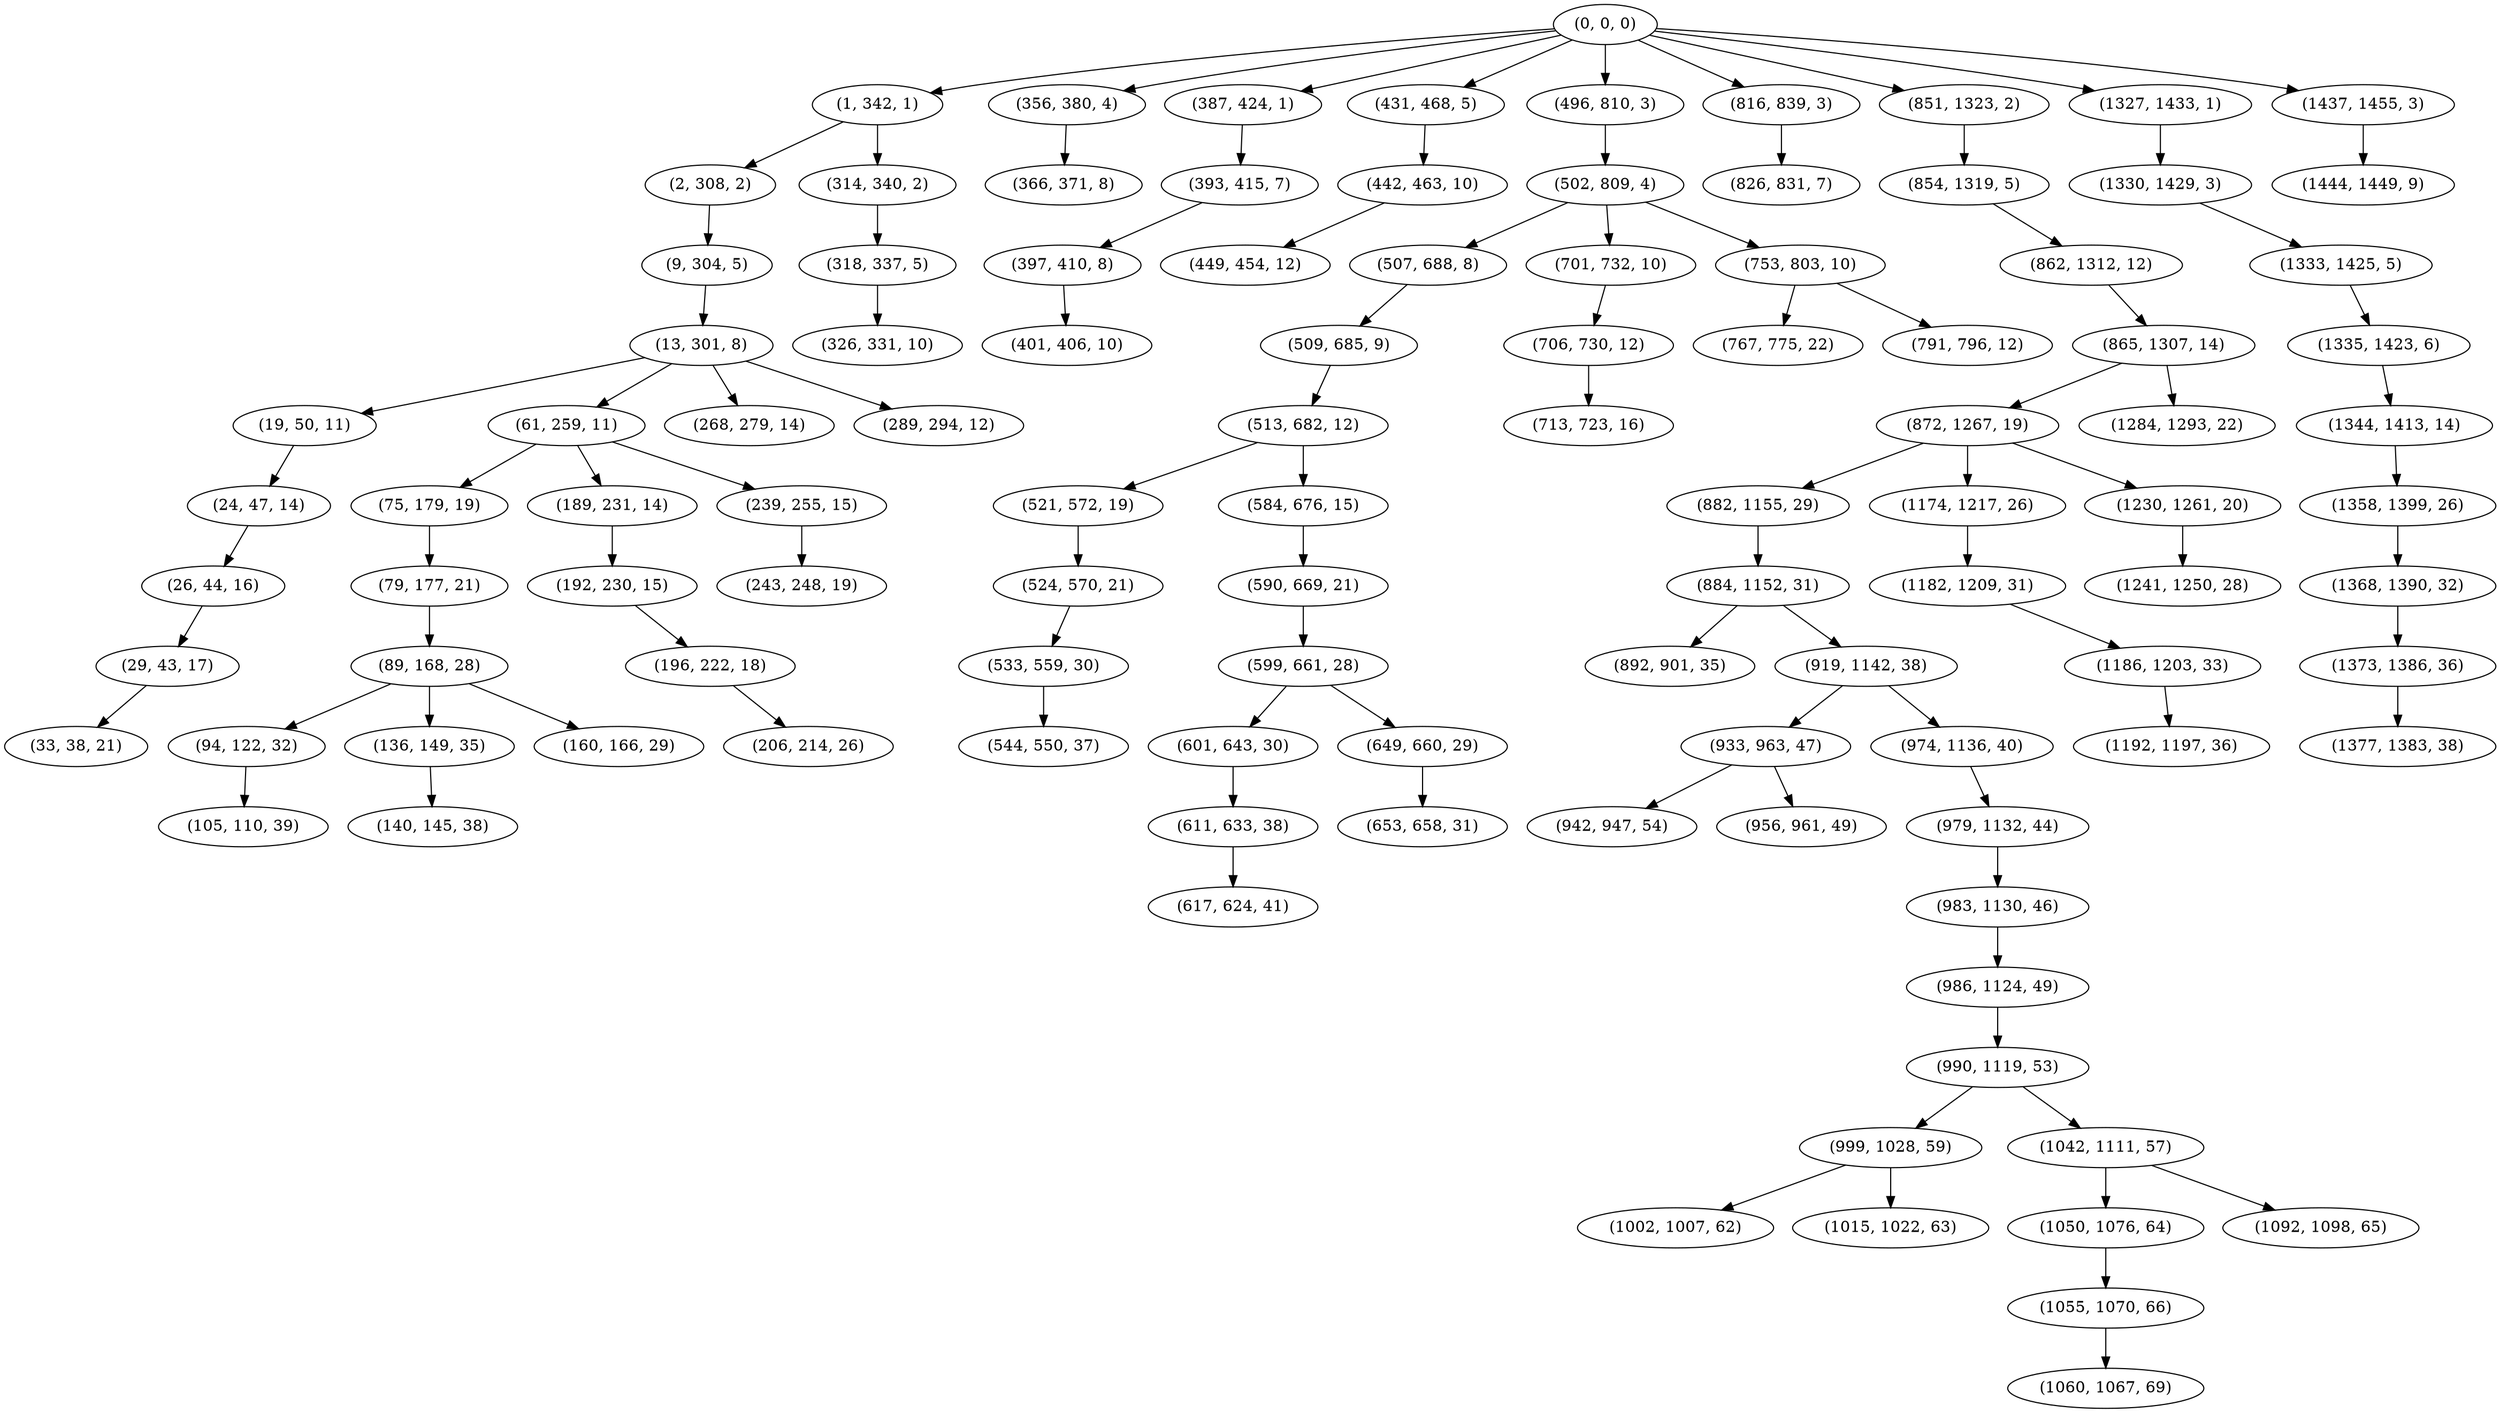 digraph tree {
    "(0, 0, 0)";
    "(1, 342, 1)";
    "(2, 308, 2)";
    "(9, 304, 5)";
    "(13, 301, 8)";
    "(19, 50, 11)";
    "(24, 47, 14)";
    "(26, 44, 16)";
    "(29, 43, 17)";
    "(33, 38, 21)";
    "(61, 259, 11)";
    "(75, 179, 19)";
    "(79, 177, 21)";
    "(89, 168, 28)";
    "(94, 122, 32)";
    "(105, 110, 39)";
    "(136, 149, 35)";
    "(140, 145, 38)";
    "(160, 166, 29)";
    "(189, 231, 14)";
    "(192, 230, 15)";
    "(196, 222, 18)";
    "(206, 214, 26)";
    "(239, 255, 15)";
    "(243, 248, 19)";
    "(268, 279, 14)";
    "(289, 294, 12)";
    "(314, 340, 2)";
    "(318, 337, 5)";
    "(326, 331, 10)";
    "(356, 380, 4)";
    "(366, 371, 8)";
    "(387, 424, 1)";
    "(393, 415, 7)";
    "(397, 410, 8)";
    "(401, 406, 10)";
    "(431, 468, 5)";
    "(442, 463, 10)";
    "(449, 454, 12)";
    "(496, 810, 3)";
    "(502, 809, 4)";
    "(507, 688, 8)";
    "(509, 685, 9)";
    "(513, 682, 12)";
    "(521, 572, 19)";
    "(524, 570, 21)";
    "(533, 559, 30)";
    "(544, 550, 37)";
    "(584, 676, 15)";
    "(590, 669, 21)";
    "(599, 661, 28)";
    "(601, 643, 30)";
    "(611, 633, 38)";
    "(617, 624, 41)";
    "(649, 660, 29)";
    "(653, 658, 31)";
    "(701, 732, 10)";
    "(706, 730, 12)";
    "(713, 723, 16)";
    "(753, 803, 10)";
    "(767, 775, 22)";
    "(791, 796, 12)";
    "(816, 839, 3)";
    "(826, 831, 7)";
    "(851, 1323, 2)";
    "(854, 1319, 5)";
    "(862, 1312, 12)";
    "(865, 1307, 14)";
    "(872, 1267, 19)";
    "(882, 1155, 29)";
    "(884, 1152, 31)";
    "(892, 901, 35)";
    "(919, 1142, 38)";
    "(933, 963, 47)";
    "(942, 947, 54)";
    "(956, 961, 49)";
    "(974, 1136, 40)";
    "(979, 1132, 44)";
    "(983, 1130, 46)";
    "(986, 1124, 49)";
    "(990, 1119, 53)";
    "(999, 1028, 59)";
    "(1002, 1007, 62)";
    "(1015, 1022, 63)";
    "(1042, 1111, 57)";
    "(1050, 1076, 64)";
    "(1055, 1070, 66)";
    "(1060, 1067, 69)";
    "(1092, 1098, 65)";
    "(1174, 1217, 26)";
    "(1182, 1209, 31)";
    "(1186, 1203, 33)";
    "(1192, 1197, 36)";
    "(1230, 1261, 20)";
    "(1241, 1250, 28)";
    "(1284, 1293, 22)";
    "(1327, 1433, 1)";
    "(1330, 1429, 3)";
    "(1333, 1425, 5)";
    "(1335, 1423, 6)";
    "(1344, 1413, 14)";
    "(1358, 1399, 26)";
    "(1368, 1390, 32)";
    "(1373, 1386, 36)";
    "(1377, 1383, 38)";
    "(1437, 1455, 3)";
    "(1444, 1449, 9)";
    "(0, 0, 0)" -> "(1, 342, 1)";
    "(0, 0, 0)" -> "(356, 380, 4)";
    "(0, 0, 0)" -> "(387, 424, 1)";
    "(0, 0, 0)" -> "(431, 468, 5)";
    "(0, 0, 0)" -> "(496, 810, 3)";
    "(0, 0, 0)" -> "(816, 839, 3)";
    "(0, 0, 0)" -> "(851, 1323, 2)";
    "(0, 0, 0)" -> "(1327, 1433, 1)";
    "(0, 0, 0)" -> "(1437, 1455, 3)";
    "(1, 342, 1)" -> "(2, 308, 2)";
    "(1, 342, 1)" -> "(314, 340, 2)";
    "(2, 308, 2)" -> "(9, 304, 5)";
    "(9, 304, 5)" -> "(13, 301, 8)";
    "(13, 301, 8)" -> "(19, 50, 11)";
    "(13, 301, 8)" -> "(61, 259, 11)";
    "(13, 301, 8)" -> "(268, 279, 14)";
    "(13, 301, 8)" -> "(289, 294, 12)";
    "(19, 50, 11)" -> "(24, 47, 14)";
    "(24, 47, 14)" -> "(26, 44, 16)";
    "(26, 44, 16)" -> "(29, 43, 17)";
    "(29, 43, 17)" -> "(33, 38, 21)";
    "(61, 259, 11)" -> "(75, 179, 19)";
    "(61, 259, 11)" -> "(189, 231, 14)";
    "(61, 259, 11)" -> "(239, 255, 15)";
    "(75, 179, 19)" -> "(79, 177, 21)";
    "(79, 177, 21)" -> "(89, 168, 28)";
    "(89, 168, 28)" -> "(94, 122, 32)";
    "(89, 168, 28)" -> "(136, 149, 35)";
    "(89, 168, 28)" -> "(160, 166, 29)";
    "(94, 122, 32)" -> "(105, 110, 39)";
    "(136, 149, 35)" -> "(140, 145, 38)";
    "(189, 231, 14)" -> "(192, 230, 15)";
    "(192, 230, 15)" -> "(196, 222, 18)";
    "(196, 222, 18)" -> "(206, 214, 26)";
    "(239, 255, 15)" -> "(243, 248, 19)";
    "(314, 340, 2)" -> "(318, 337, 5)";
    "(318, 337, 5)" -> "(326, 331, 10)";
    "(356, 380, 4)" -> "(366, 371, 8)";
    "(387, 424, 1)" -> "(393, 415, 7)";
    "(393, 415, 7)" -> "(397, 410, 8)";
    "(397, 410, 8)" -> "(401, 406, 10)";
    "(431, 468, 5)" -> "(442, 463, 10)";
    "(442, 463, 10)" -> "(449, 454, 12)";
    "(496, 810, 3)" -> "(502, 809, 4)";
    "(502, 809, 4)" -> "(507, 688, 8)";
    "(502, 809, 4)" -> "(701, 732, 10)";
    "(502, 809, 4)" -> "(753, 803, 10)";
    "(507, 688, 8)" -> "(509, 685, 9)";
    "(509, 685, 9)" -> "(513, 682, 12)";
    "(513, 682, 12)" -> "(521, 572, 19)";
    "(513, 682, 12)" -> "(584, 676, 15)";
    "(521, 572, 19)" -> "(524, 570, 21)";
    "(524, 570, 21)" -> "(533, 559, 30)";
    "(533, 559, 30)" -> "(544, 550, 37)";
    "(584, 676, 15)" -> "(590, 669, 21)";
    "(590, 669, 21)" -> "(599, 661, 28)";
    "(599, 661, 28)" -> "(601, 643, 30)";
    "(599, 661, 28)" -> "(649, 660, 29)";
    "(601, 643, 30)" -> "(611, 633, 38)";
    "(611, 633, 38)" -> "(617, 624, 41)";
    "(649, 660, 29)" -> "(653, 658, 31)";
    "(701, 732, 10)" -> "(706, 730, 12)";
    "(706, 730, 12)" -> "(713, 723, 16)";
    "(753, 803, 10)" -> "(767, 775, 22)";
    "(753, 803, 10)" -> "(791, 796, 12)";
    "(816, 839, 3)" -> "(826, 831, 7)";
    "(851, 1323, 2)" -> "(854, 1319, 5)";
    "(854, 1319, 5)" -> "(862, 1312, 12)";
    "(862, 1312, 12)" -> "(865, 1307, 14)";
    "(865, 1307, 14)" -> "(872, 1267, 19)";
    "(865, 1307, 14)" -> "(1284, 1293, 22)";
    "(872, 1267, 19)" -> "(882, 1155, 29)";
    "(872, 1267, 19)" -> "(1174, 1217, 26)";
    "(872, 1267, 19)" -> "(1230, 1261, 20)";
    "(882, 1155, 29)" -> "(884, 1152, 31)";
    "(884, 1152, 31)" -> "(892, 901, 35)";
    "(884, 1152, 31)" -> "(919, 1142, 38)";
    "(919, 1142, 38)" -> "(933, 963, 47)";
    "(919, 1142, 38)" -> "(974, 1136, 40)";
    "(933, 963, 47)" -> "(942, 947, 54)";
    "(933, 963, 47)" -> "(956, 961, 49)";
    "(974, 1136, 40)" -> "(979, 1132, 44)";
    "(979, 1132, 44)" -> "(983, 1130, 46)";
    "(983, 1130, 46)" -> "(986, 1124, 49)";
    "(986, 1124, 49)" -> "(990, 1119, 53)";
    "(990, 1119, 53)" -> "(999, 1028, 59)";
    "(990, 1119, 53)" -> "(1042, 1111, 57)";
    "(999, 1028, 59)" -> "(1002, 1007, 62)";
    "(999, 1028, 59)" -> "(1015, 1022, 63)";
    "(1042, 1111, 57)" -> "(1050, 1076, 64)";
    "(1042, 1111, 57)" -> "(1092, 1098, 65)";
    "(1050, 1076, 64)" -> "(1055, 1070, 66)";
    "(1055, 1070, 66)" -> "(1060, 1067, 69)";
    "(1174, 1217, 26)" -> "(1182, 1209, 31)";
    "(1182, 1209, 31)" -> "(1186, 1203, 33)";
    "(1186, 1203, 33)" -> "(1192, 1197, 36)";
    "(1230, 1261, 20)" -> "(1241, 1250, 28)";
    "(1327, 1433, 1)" -> "(1330, 1429, 3)";
    "(1330, 1429, 3)" -> "(1333, 1425, 5)";
    "(1333, 1425, 5)" -> "(1335, 1423, 6)";
    "(1335, 1423, 6)" -> "(1344, 1413, 14)";
    "(1344, 1413, 14)" -> "(1358, 1399, 26)";
    "(1358, 1399, 26)" -> "(1368, 1390, 32)";
    "(1368, 1390, 32)" -> "(1373, 1386, 36)";
    "(1373, 1386, 36)" -> "(1377, 1383, 38)";
    "(1437, 1455, 3)" -> "(1444, 1449, 9)";
}
